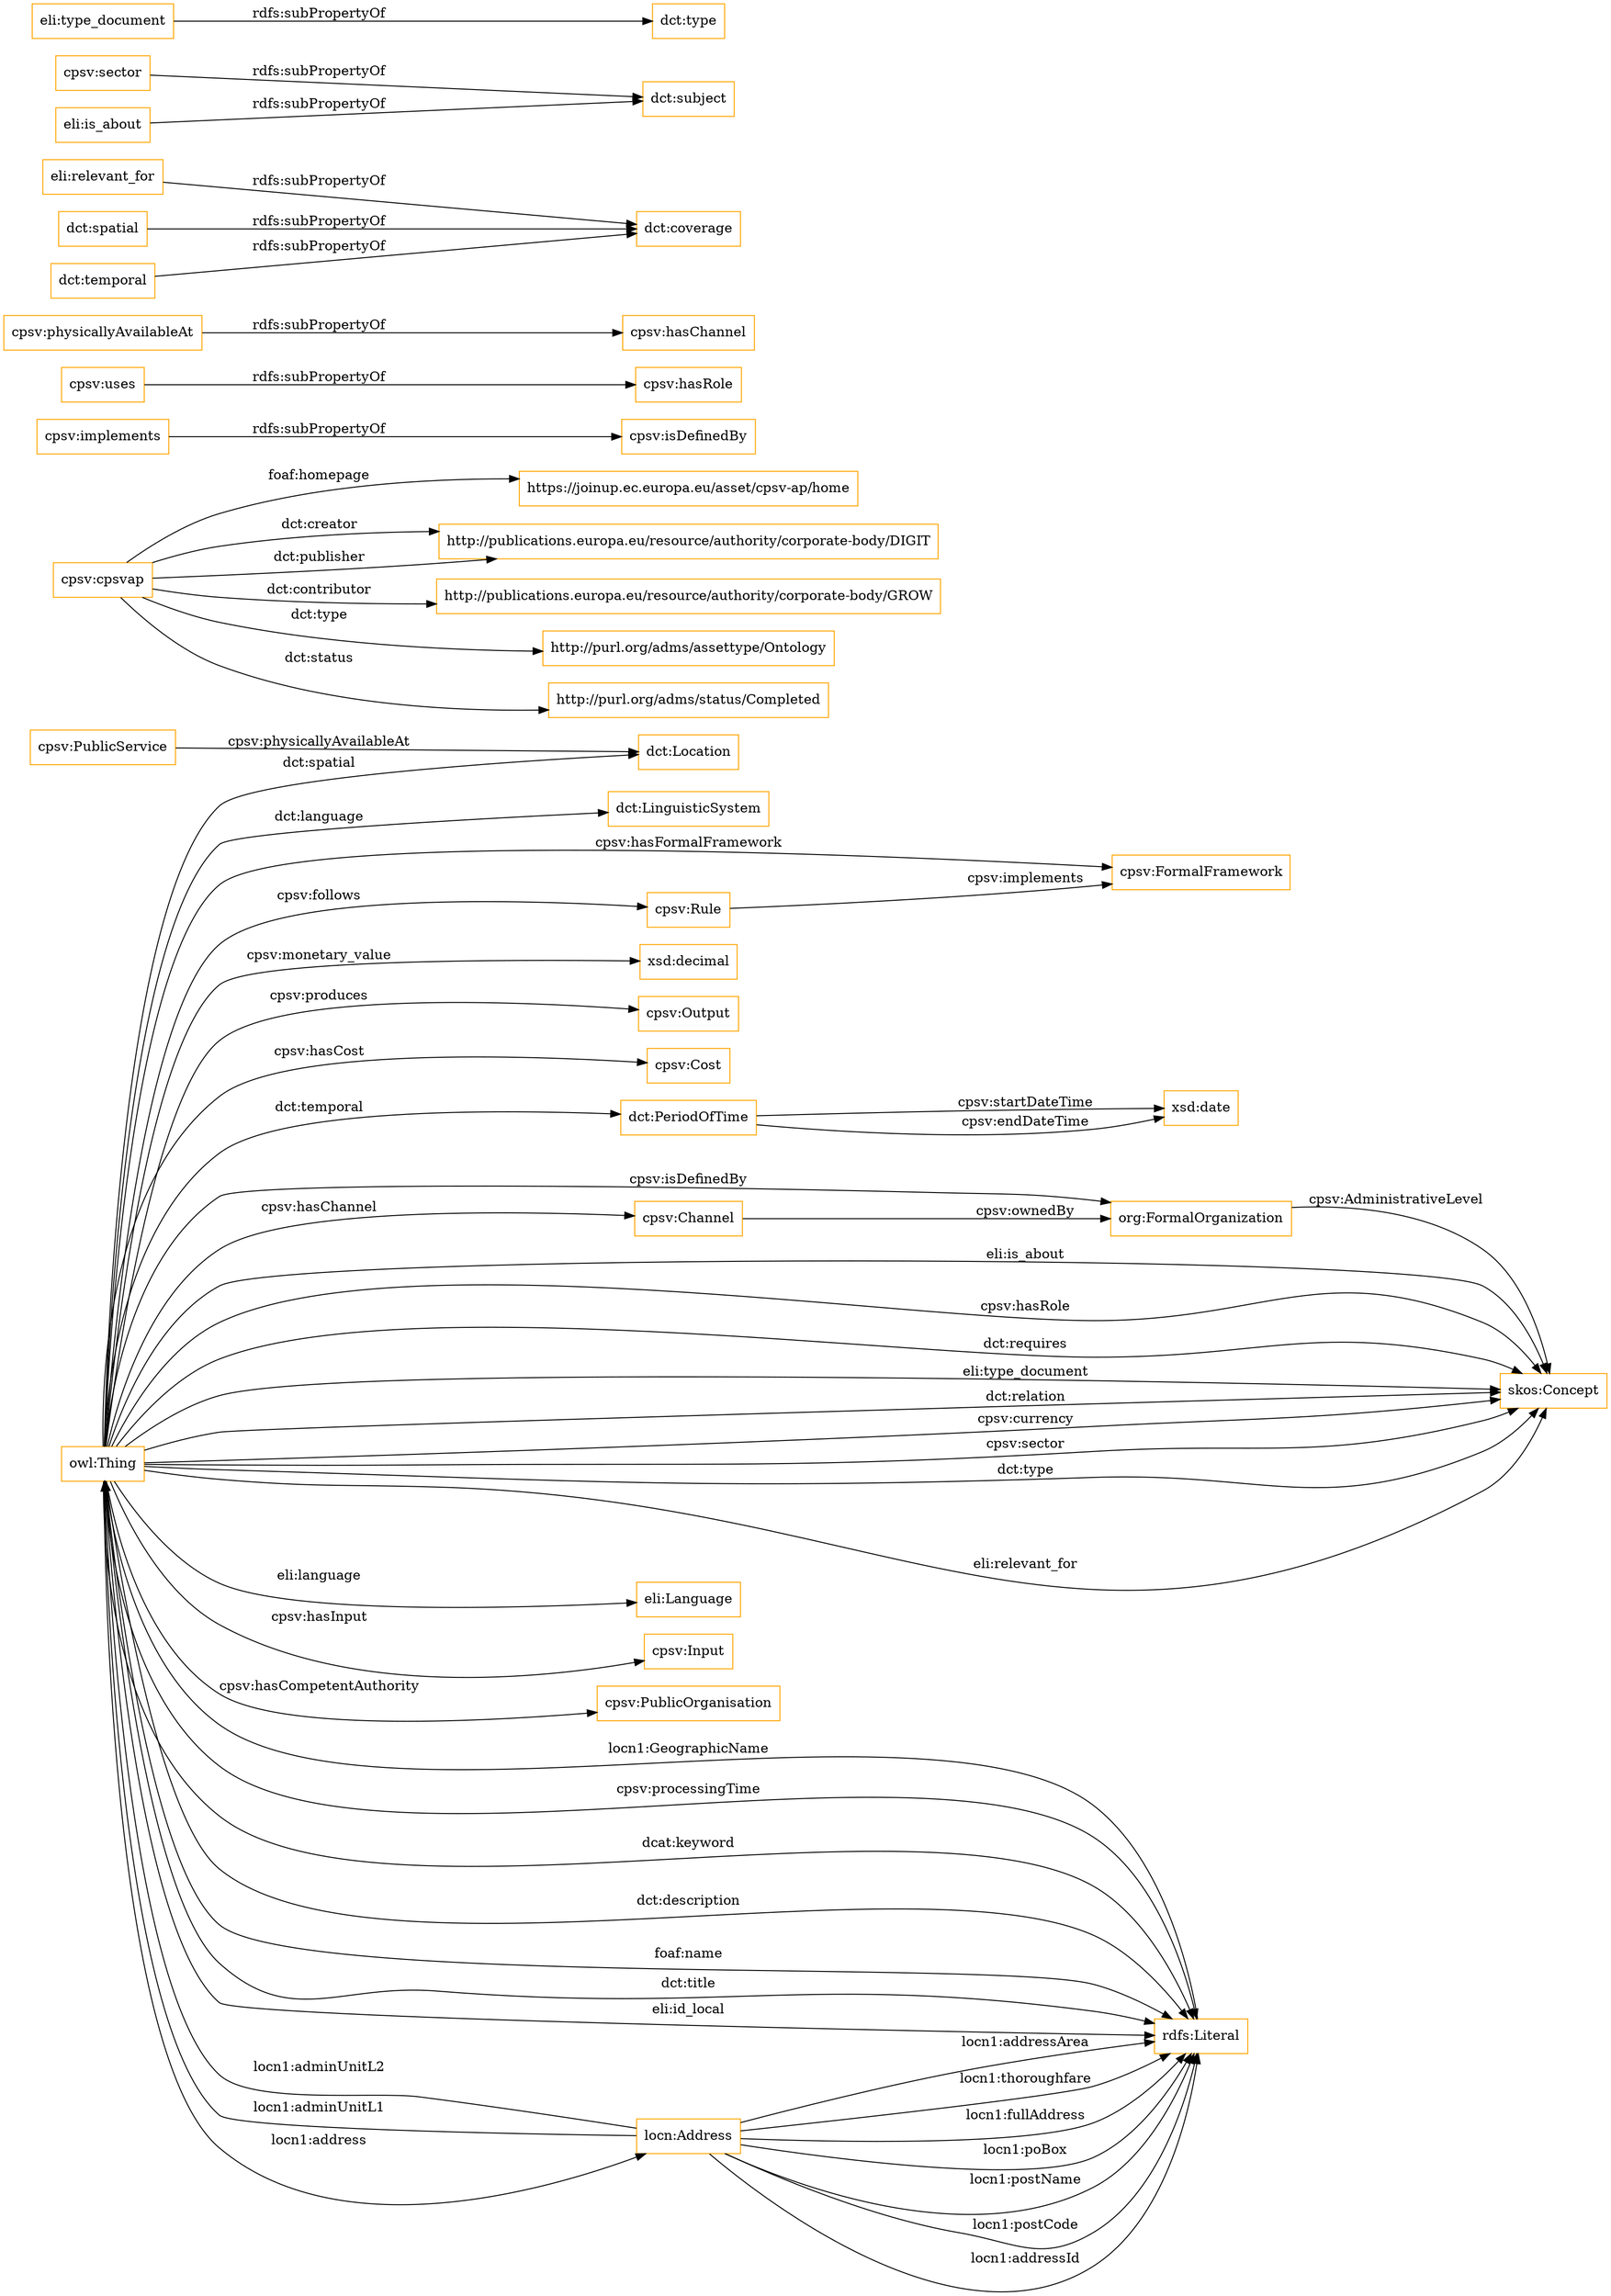 digraph ar2dtool_diagram { 
rankdir=LR;
size="1501"
node [shape = rectangle, color="orange"]; "dct:LinguisticSystem" "cpsv:Rule" "dct:Location" "cpsv:Output" "cpsv:Cost" "dct:PeriodOfTime" "cpsv:Channel" "eli:Language" "cpsv:FormalFramework" "org:FormalOrganization" "cpsv:Input" "cpsv:PublicService" "skos:Concept" "cpsv:PublicOrganisation" ; /*classes style*/
	"cpsv:cpsvap" -> "https://joinup.ec.europa.eu/asset/cpsv-ap/home" [ label = "foaf:homepage" ];
	"cpsv:cpsvap" -> "http://publications.europa.eu/resource/authority/corporate-body/DIGIT" [ label = "dct:creator" ];
	"cpsv:cpsvap" -> "http://publications.europa.eu/resource/authority/corporate-body/GROW" [ label = "dct:contributor" ];
	"cpsv:cpsvap" -> "http://purl.org/adms/assettype/Ontology" [ label = "dct:type" ];
	"cpsv:cpsvap" -> "http://publications.europa.eu/resource/authority/corporate-body/DIGIT" [ label = "dct:publisher" ];
	"cpsv:cpsvap" -> "http://purl.org/adms/status/Completed" [ label = "dct:status" ];
	"cpsv:implements" -> "cpsv:isDefinedBy" [ label = "rdfs:subPropertyOf" ];
	"cpsv:uses" -> "cpsv:hasRole" [ label = "rdfs:subPropertyOf" ];
	"cpsv:physicallyAvailableAt" -> "cpsv:hasChannel" [ label = "rdfs:subPropertyOf" ];
	"eli:relevant_for" -> "dct:coverage" [ label = "rdfs:subPropertyOf" ];
	"cpsv:sector" -> "dct:subject" [ label = "rdfs:subPropertyOf" ];
	"dct:spatial" -> "dct:coverage" [ label = "rdfs:subPropertyOf" ];
	"eli:is_about" -> "dct:subject" [ label = "rdfs:subPropertyOf" ];
	"dct:temporal" -> "dct:coverage" [ label = "rdfs:subPropertyOf" ];
	"eli:type_document" -> "dct:type" [ label = "rdfs:subPropertyOf" ];
	"owl:Thing" -> "skos:Concept" [ label = "eli:is_about" ];
	"owl:Thing" -> "dct:LinguisticSystem" [ label = "dct:language" ];
	"owl:Thing" -> "cpsv:Input" [ label = "cpsv:hasInput" ];
	"locn:Address" -> "rdfs:Literal" [ label = "locn1:thoroughfare" ];
	"cpsv:Rule" -> "cpsv:FormalFramework" [ label = "cpsv:implements" ];
	"owl:Thing" -> "rdfs:Literal" [ label = "cpsv:processingTime" ];
	"locn:Address" -> "rdfs:Literal" [ label = "locn1:fullAddress" ];
	"owl:Thing" -> "locn:Address" [ label = "locn1:address" ];
	"owl:Thing" -> "skos:Concept" [ label = "cpsv:hasRole" ];
	"cpsv:Channel" -> "org:FormalOrganization" [ label = "cpsv:ownedBy" ];
	"owl:Thing" -> "skos:Concept" [ label = "dct:requires" ];
	"owl:Thing" -> "skos:Concept" [ label = "eli:type_document" ];
	"org:FormalOrganization" -> "skos:Concept" [ label = "cpsv:AdministrativeLevel" ];
	"owl:Thing" -> "skos:Concept" [ label = "dct:relation" ];
	"owl:Thing" -> "skos:Concept" [ label = "cpsv:currency" ];
	"owl:Thing" -> "cpsv:Channel" [ label = "cpsv:hasChannel" ];
	"owl:Thing" -> "dct:Location" [ label = "dct:spatial" ];
	"owl:Thing" -> "skos:Concept" [ label = "cpsv:sector" ];
	"locn:Address" -> "rdfs:Literal" [ label = "locn1:poBox" ];
	"owl:Thing" -> "cpsv:FormalFramework" [ label = "cpsv:hasFormalFramework" ];
	"owl:Thing" -> "cpsv:Rule" [ label = "cpsv:follows" ];
	"dct:PeriodOfTime" -> "xsd:date" [ label = "cpsv:startDateTime" ];
	"locn:Address" -> "rdfs:Literal" [ label = "locn1:postName" ];
	"owl:Thing" -> "cpsv:PublicOrganisation" [ label = "cpsv:hasCompetentAuthority" ];
	"owl:Thing" -> "org:FormalOrganization" [ label = "cpsv:isDefinedBy" ];
	"owl:Thing" -> "cpsv:Cost" [ label = "cpsv:hasCost" ];
	"locn:Address" -> "rdfs:Literal" [ label = "locn1:postCode" ];
	"owl:Thing" -> "rdfs:Literal" [ label = "dcat:keyword" ];
	"rdfs:Literal" -> "owl:Thing" [ label = "locn1:GeographicName" ];
	"owl:Thing" -> "cpsv:Output" [ label = "cpsv:produces" ];
	"locn:Address" -> "rdfs:Literal" [ label = "locn1:addressId" ];
	"owl:Thing" -> "rdfs:Literal" [ label = "dct:description" ];
	"owl:Thing" -> "rdfs:Literal" [ label = "foaf:name" ];
	"dct:PeriodOfTime" -> "xsd:date" [ label = "cpsv:endDateTime" ];
	"owl:Thing" -> "skos:Concept" [ label = "dct:type" ];
	"owl:Thing" -> "rdfs:Literal" [ label = "dct:title" ];
	"owl:Thing" -> "skos:Concept" [ label = "eli:relevant_for" ];
	"locn:Address" -> "owl:Thing" [ label = "locn1:adminUnitL2" ];
	"locn:Address" -> "owl:Thing" [ label = "locn1:adminUnitL1" ];
	"locn:Address" -> "rdfs:Literal" [ label = "locn1:addressArea" ];
	"owl:Thing" -> "eli:Language" [ label = "eli:language" ];
	"owl:Thing" -> "xsd:decimal" [ label = "cpsv:monetary_value" ];
	"cpsv:PublicService" -> "dct:Location" [ label = "cpsv:physicallyAvailableAt" ];
	"owl:Thing" -> "rdfs:Literal" [ label = "eli:id_local" ];
	"owl:Thing" -> "dct:PeriodOfTime" [ label = "dct:temporal" ];

}
